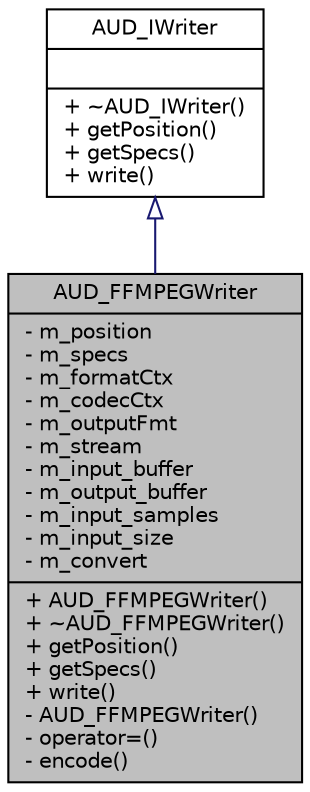 digraph G
{
  edge [fontname="Helvetica",fontsize="10",labelfontname="Helvetica",labelfontsize="10"];
  node [fontname="Helvetica",fontsize="10",shape=record];
  Node1 [label="{AUD_FFMPEGWriter\n|- m_position\l- m_specs\l- m_formatCtx\l- m_codecCtx\l- m_outputFmt\l- m_stream\l- m_input_buffer\l- m_output_buffer\l- m_input_samples\l- m_input_size\l- m_convert\l|+ AUD_FFMPEGWriter()\l+ ~AUD_FFMPEGWriter()\l+ getPosition()\l+ getSpecs()\l+ write()\l- AUD_FFMPEGWriter()\l- operator=()\l- encode()\l}",height=0.2,width=0.4,color="black", fillcolor="grey75", style="filled" fontcolor="black"];
  Node2 -> Node1 [dir=back,color="midnightblue",fontsize="10",style="solid",arrowtail="empty",fontname="Helvetica"];
  Node2 [label="{AUD_IWriter\n||+ ~AUD_IWriter()\l+ getPosition()\l+ getSpecs()\l+ write()\l}",height=0.2,width=0.4,color="black", fillcolor="white", style="filled",URL="$da/d66/classAUD__IWriter.html"];
}
